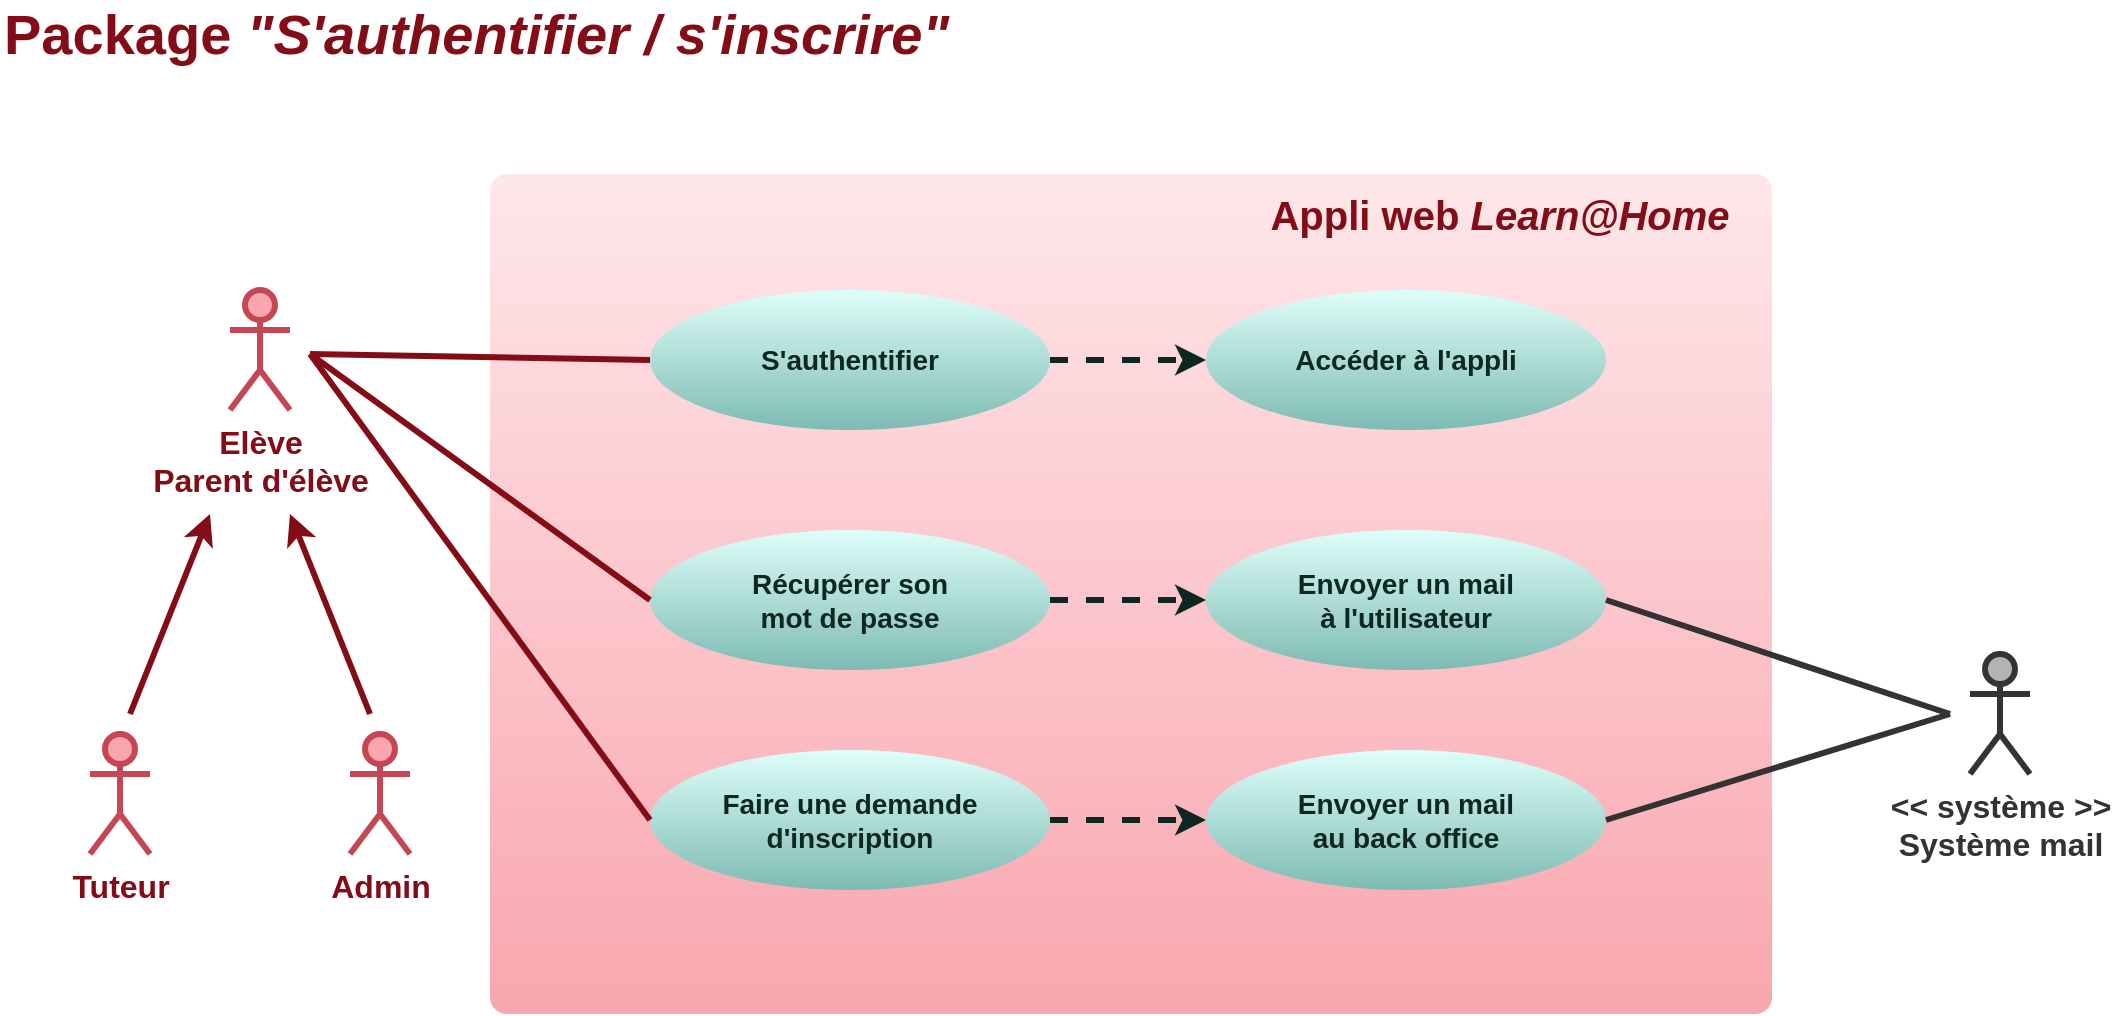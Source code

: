 <mxfile>
    <diagram id="AmlEpA3_1aYCrx1T0YUR" name="Page-1">
        <mxGraphModel dx="972" dy="757" grid="0" gridSize="10" guides="1" tooltips="1" connect="1" arrows="1" fold="1" page="1" pageScale="1" pageWidth="1169" pageHeight="827" background="#ffffff" math="0" shadow="0">
            <root>
                <mxCell id="0"/>
                <mxCell id="1" parent="0"/>
                <mxCell id="2" value="&lt;font style=&quot;font-size: 16px&quot;&gt;Elève&lt;br&gt;Parent d'élève&lt;/font&gt;" style="shape=umlActor;verticalLabelPosition=bottom;verticalAlign=top;html=1;strokeWidth=3;strokeColor=#C64754;fillColor=#f9a6ae;fontColor=#830C17;fontStyle=1" parent="1" vertex="1">
                    <mxGeometry x="150" y="198" width="30" height="60" as="geometry"/>
                </mxCell>
                <mxCell id="9" value="&lt;font size=&quot;1&quot; color=&quot;#830c17&quot;&gt;&lt;b style=&quot;font-size: 28px&quot;&gt;Package &lt;i&gt;&quot;S'authentifier / s'inscrire&quot;&lt;/i&gt;&lt;/b&gt;&lt;/font&gt;" style="text;html=1;strokeColor=none;fillColor=none;align=left;verticalAlign=middle;whiteSpace=wrap;rounded=0;fontColor=#660000;" parent="1" vertex="1">
                    <mxGeometry x="35" y="60" width="480" height="20" as="geometry"/>
                </mxCell>
                <mxCell id="10" value="" style="rounded=1;whiteSpace=wrap;html=1;fontColor=#660000;strokeWidth=3;strokeColor=none;fillColor=#F9A6AE;gradientColor=#fee7ea;gradientDirection=north;arcSize=2;" parent="1" vertex="1">
                    <mxGeometry x="280" y="140" width="641" height="420" as="geometry"/>
                </mxCell>
                <mxCell id="11" value="&lt;font style=&quot;font-size: 16px&quot;&gt;Admin&lt;/font&gt;" style="shape=umlActor;verticalLabelPosition=bottom;verticalAlign=top;html=1;strokeWidth=3;strokeColor=#C64754;fillColor=#f9a6ae;fontColor=#830C17;fontStyle=1" parent="1" vertex="1">
                    <mxGeometry x="210" y="420" width="30" height="60" as="geometry"/>
                </mxCell>
                <mxCell id="12" value="&lt;font style=&quot;font-size: 16px&quot;&gt;Tuteur&lt;br&gt;&lt;/font&gt;" style="shape=umlActor;verticalLabelPosition=bottom;verticalAlign=top;html=1;strokeWidth=3;strokeColor=#C64754;fillColor=#f9a6ae;fontColor=#830C17;fontStyle=1" parent="1" vertex="1">
                    <mxGeometry x="80" y="420" width="30" height="60" as="geometry"/>
                </mxCell>
                <mxCell id="13" value="&lt;font color=&quot;#830c17&quot;&gt;&lt;span style=&quot;font-size: 20px&quot;&gt;&lt;b&gt;Appli web&lt;i&gt; Learn@Home&lt;/i&gt;&lt;/b&gt;&lt;/span&gt;&lt;/font&gt;" style="text;html=1;strokeColor=none;fillColor=none;align=center;verticalAlign=middle;whiteSpace=wrap;rounded=0;fontColor=#660000;" parent="1" vertex="1">
                    <mxGeometry x="660" y="150" width="250" height="20" as="geometry"/>
                </mxCell>
                <mxCell id="16" value="&lt;font size=&quot;1&quot;&gt;&lt;b style=&quot;font-size: 14px&quot;&gt;S'authentifier&lt;/b&gt;&lt;/font&gt;" style="ellipse;whiteSpace=wrap;html=1;rounded=1;strokeWidth=3;fontColor=#0e2723;strokeColor=none;fillColor=#defefa;gradientColor=#7dbbb2;" parent="1" vertex="1">
                    <mxGeometry x="360" y="198" width="200" height="70" as="geometry"/>
                </mxCell>
                <mxCell id="18" value="&lt;font style=&quot;font-size: 14px&quot;&gt;&lt;b&gt;Récupérer son &lt;br&gt;mot de passe&lt;br&gt;&lt;/b&gt;&lt;/font&gt;" style="ellipse;whiteSpace=wrap;html=1;rounded=1;strokeWidth=3;fontColor=#0e2723;strokeColor=none;fillColor=#defefa;gradientColor=#7dbbb2;" parent="1" vertex="1">
                    <mxGeometry x="360" y="318" width="200" height="70" as="geometry"/>
                </mxCell>
                <mxCell id="19" value="&lt;font style=&quot;font-size: 14px&quot;&gt;&lt;b&gt;Faire une demande&lt;br&gt;d'inscription&lt;br&gt;&lt;/b&gt;&lt;/font&gt;" style="ellipse;whiteSpace=wrap;html=1;rounded=1;strokeWidth=3;fontColor=#0e2723;strokeColor=none;fillColor=#defefa;gradientColor=#7dbbb2;" parent="1" vertex="1">
                    <mxGeometry x="360" y="428" width="200" height="70" as="geometry"/>
                </mxCell>
                <mxCell id="21" value="&lt;font style=&quot;font-size: 14px&quot;&gt;&lt;b&gt;Envoyer un mail&lt;br&gt;à l'utilisateur&lt;br&gt;&lt;/b&gt;&lt;/font&gt;" style="ellipse;whiteSpace=wrap;html=1;rounded=1;strokeWidth=3;fontColor=#0e2723;strokeColor=none;fillColor=#defefa;gradientColor=#7dbbb2;" parent="1" vertex="1">
                    <mxGeometry x="638" y="318" width="200" height="70" as="geometry"/>
                </mxCell>
                <mxCell id="22" value="&lt;font style=&quot;font-size: 14px&quot;&gt;&lt;b&gt;Envoyer un mail&lt;br&gt;au back office&lt;br&gt;&lt;/b&gt;&lt;/font&gt;" style="ellipse;whiteSpace=wrap;html=1;rounded=1;strokeWidth=3;fontColor=#0e2723;strokeColor=none;fillColor=#defefa;gradientColor=#7dbbb2;" parent="1" vertex="1">
                    <mxGeometry x="638" y="428" width="200" height="70" as="geometry"/>
                </mxCell>
                <mxCell id="25" value="" style="endArrow=classic;html=1;fontColor=#0e2723;strokeColor=#0E2723;strokeWidth=3;entryX=0;entryY=0.5;entryDx=0;entryDy=0;exitX=1;exitY=0.5;exitDx=0;exitDy=0;dashed=1;" parent="1" source="18" target="21" edge="1">
                    <mxGeometry width="50" height="50" relative="1" as="geometry">
                        <mxPoint x="528" y="328" as="sourcePoint"/>
                        <mxPoint x="578" y="278" as="targetPoint"/>
                    </mxGeometry>
                </mxCell>
                <mxCell id="27" value="" style="endArrow=classic;html=1;fontColor=#0e2723;strokeColor=#0E2723;strokeWidth=3;entryX=0;entryY=0.5;entryDx=0;entryDy=0;exitX=1;exitY=0.5;exitDx=0;exitDy=0;dashed=1;" parent="1" source="19" target="22" edge="1">
                    <mxGeometry width="50" height="50" relative="1" as="geometry">
                        <mxPoint x="535" y="373" as="sourcePoint"/>
                        <mxPoint x="658" y="373" as="targetPoint"/>
                    </mxGeometry>
                </mxCell>
                <mxCell id="29" value="" style="endArrow=none;html=1;fontColor=#0e2723;strokeWidth=3;strokeColor=#830C17;exitX=0;exitY=0.5;exitDx=0;exitDy=0;" parent="1" source="16" edge="1">
                    <mxGeometry width="50" height="50" relative="1" as="geometry">
                        <mxPoint x="550" y="500" as="sourcePoint"/>
                        <mxPoint x="190" y="230" as="targetPoint"/>
                    </mxGeometry>
                </mxCell>
                <mxCell id="30" value="" style="endArrow=none;html=1;fontColor=#0e2723;strokeWidth=3;strokeColor=#830C17;exitX=0;exitY=0.5;exitDx=0;exitDy=0;" parent="1" source="18" edge="1">
                    <mxGeometry width="50" height="50" relative="1" as="geometry">
                        <mxPoint x="328.5" y="282" as="sourcePoint"/>
                        <mxPoint x="190" y="230" as="targetPoint"/>
                    </mxGeometry>
                </mxCell>
                <mxCell id="31" value="" style="endArrow=none;html=1;fontColor=#0e2723;strokeWidth=3;strokeColor=#830C17;exitX=0;exitY=0.5;exitDx=0;exitDy=0;" parent="1" source="19" edge="1">
                    <mxGeometry width="50" height="50" relative="1" as="geometry">
                        <mxPoint x="338.5" y="292" as="sourcePoint"/>
                        <mxPoint x="190" y="230" as="targetPoint"/>
                    </mxGeometry>
                </mxCell>
                <mxCell id="42" value="&lt;font size=&quot;1&quot;&gt;&lt;b style=&quot;font-size: 14px&quot;&gt;Accéder à l'appli&lt;/b&gt;&lt;/font&gt;" style="ellipse;whiteSpace=wrap;html=1;rounded=1;strokeWidth=3;fontColor=#0e2723;strokeColor=none;fillColor=#defefa;gradientColor=#7dbbb2;" vertex="1" parent="1">
                    <mxGeometry x="638" y="198" width="200" height="70" as="geometry"/>
                </mxCell>
                <mxCell id="43" value="" style="endArrow=classic;html=1;fontColor=#0e2723;strokeColor=#0E2723;strokeWidth=3;entryX=0;entryY=0.5;entryDx=0;entryDy=0;exitX=1;exitY=0.5;exitDx=0;exitDy=0;dashed=1;" edge="1" parent="1" source="16" target="42">
                    <mxGeometry width="50" height="50" relative="1" as="geometry">
                        <mxPoint x="525" y="363" as="sourcePoint"/>
                        <mxPoint x="648" y="363" as="targetPoint"/>
                    </mxGeometry>
                </mxCell>
                <mxCell id="48" value="" style="endArrow=classic;html=1;fontColor=#0e2723;strokeWidth=3;strokeColor=#830C17;" edge="1" parent="1">
                    <mxGeometry width="50" height="50" relative="1" as="geometry">
                        <mxPoint x="100" y="410" as="sourcePoint"/>
                        <mxPoint x="140" y="310" as="targetPoint"/>
                    </mxGeometry>
                </mxCell>
                <mxCell id="49" value="" style="endArrow=classic;html=1;fontColor=#0e2723;strokeWidth=3;strokeColor=#830C17;" edge="1" parent="1">
                    <mxGeometry width="50" height="50" relative="1" as="geometry">
                        <mxPoint x="220" y="410" as="sourcePoint"/>
                        <mxPoint x="180" y="310" as="targetPoint"/>
                    </mxGeometry>
                </mxCell>
                <mxCell id="52" value="&lt;font style=&quot;font-size: 16px&quot;&gt;&amp;lt;&amp;lt; système &amp;gt;&amp;gt;&lt;br&gt;Système mail&lt;br&gt;&lt;/font&gt;" style="shape=umlActor;verticalLabelPosition=bottom;verticalAlign=top;html=1;strokeWidth=3;fontStyle=1;fontColor=#333333;strokeColor=#333333;fillColor=#B3B3B3;" vertex="1" parent="1">
                    <mxGeometry x="1020" y="380" width="30" height="60" as="geometry"/>
                </mxCell>
                <mxCell id="53" value="" style="endArrow=none;html=1;fontColor=#0e2723;strokeWidth=3;exitX=1;exitY=0.5;exitDx=0;exitDy=0;strokeColor=#333333;" edge="1" parent="1" source="21">
                    <mxGeometry width="50" height="50" relative="1" as="geometry">
                        <mxPoint x="370" y="243" as="sourcePoint"/>
                        <mxPoint x="1010" y="410" as="targetPoint"/>
                    </mxGeometry>
                </mxCell>
                <mxCell id="54" value="" style="endArrow=none;html=1;fontColor=#0e2723;strokeWidth=3;exitX=1;exitY=0.5;exitDx=0;exitDy=0;strokeColor=#333333;" edge="1" parent="1" source="22">
                    <mxGeometry width="50" height="50" relative="1" as="geometry">
                        <mxPoint x="848" y="363" as="sourcePoint"/>
                        <mxPoint x="1010" y="410" as="targetPoint"/>
                    </mxGeometry>
                </mxCell>
            </root>
        </mxGraphModel>
    </diagram>
</mxfile>